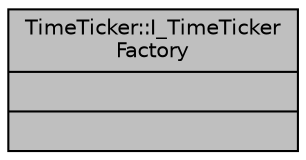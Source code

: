digraph "TimeTicker::I_TimeTickerFactory"
{
 // INTERACTIVE_SVG=YES
 // LATEX_PDF_SIZE
  edge [fontname="Helvetica",fontsize="10",labelfontname="Helvetica",labelfontsize="10"];
  node [fontname="Helvetica",fontsize="10",shape=record];
  Node1 [label="{TimeTicker::I_TimeTicker\lFactory\n||}",height=0.2,width=0.4,color="black", fillcolor="grey75", style="filled", fontcolor="black",tooltip=" "];
}
